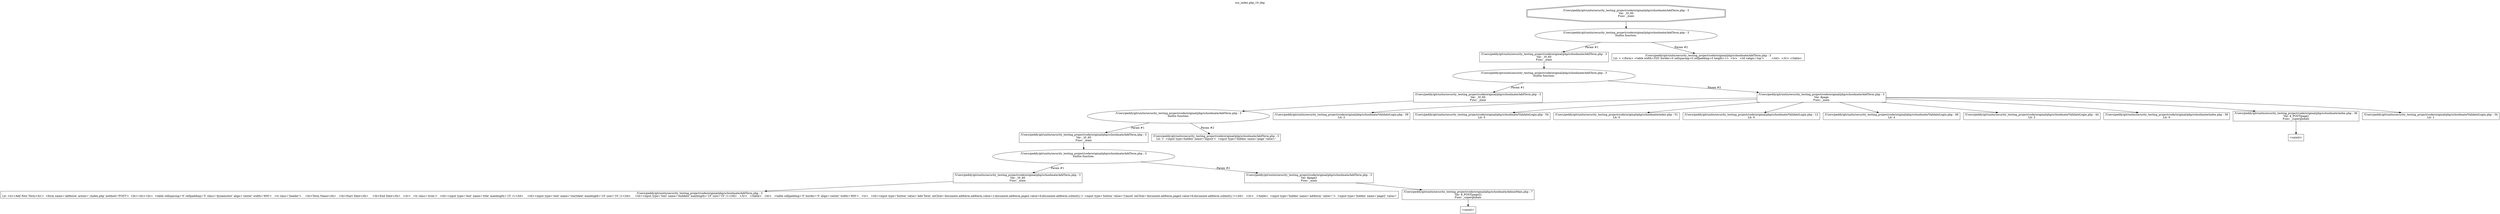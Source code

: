digraph cfg {
  label="xss_index.php_19_dep";
  labelloc=t;
  n1 [shape=doubleoctagon, label="/Users/peddy/git/unitn/security_testing_project/code/original/php/schoolmate/AddTerm.php : 3\nVar: _t0_60\nFunc: _main\n"];
  n2 [shape=ellipse, label="/Users/peddy/git/unitn/security_testing_project/code/original/php/schoolmate/AddTerm.php : 3\nbuiltin function:\n.\n"];
  n3 [shape=box, label="/Users/peddy/git/unitn/security_testing_project/code/original/php/schoolmate/AddTerm.php : 3\nVar: _t0_60\nFunc: _main\n"];
  n4 [shape=ellipse, label="/Users/peddy/git/unitn/security_testing_project/code/original/php/schoolmate/AddTerm.php : 3\nbuiltin function:\n.\n"];
  n5 [shape=box, label="/Users/peddy/git/unitn/security_testing_project/code/original/php/schoolmate/AddTerm.php : 3\nVar: _t0_60\nFunc: _main\n"];
  n6 [shape=ellipse, label="/Users/peddy/git/unitn/security_testing_project/code/original/php/schoolmate/AddTerm.php : 3\nbuiltin function:\n.\n"];
  n7 [shape=box, label="/Users/peddy/git/unitn/security_testing_project/code/original/php/schoolmate/AddTerm.php : 3\nVar: _t0_60\nFunc: _main\n"];
  n8 [shape=ellipse, label="/Users/peddy/git/unitn/security_testing_project/code/original/php/schoolmate/AddTerm.php : 3\nbuiltin function:\n.\n"];
  n9 [shape=box, label="/Users/peddy/git/unitn/security_testing_project/code/original/php/schoolmate/AddTerm.php : 3\nVar: _t0_60\nFunc: _main\n"];
  n10 [shape=box, label="/Users/peddy/git/unitn/security_testing_project/code/original/php/schoolmate/AddTerm.php : 3\nLit: <h1>Add New Term</h1>  <form name='addterm' action='./index.php' method='POST'>  <br><br><br>  <table cellspacing='0' cellpadding='5' class='dynamiclist' align='center' width='600'>   <tr class='header'>	<th>Term Name</th>	<th>Start Date</th>	<th>End Date</th>   </tr>   <tr class='even'>	<td><input type='text' name='title' maxlength='15' /></td>	<td><input type='text' name='startdate' maxlength='10' size='10' /></td>	<td><input type='text' name='enddate' maxlength='10' size='10' /></td>   </tr>   </table>   <br>   <table cellpadding='0' border='0' align='center' width='600'>   <tr>   <td><input type='button' value='Add Term' onClick='document.addterm.addterm.value=1;document.addterm.page2.value=6;document.addterm.submit();'> <input type='button' value='Cancel' onClick='document.addterm.page2.value=6;document.addterm.submit();'></td>   </tr>   </table>  <input type='hidden' name='addterm' value=''>  <input type='hidden' name='page2' value='\n"];
  n11 [shape=box, label="/Users/peddy/git/unitn/security_testing_project/code/original/php/schoolmate/AddTerm.php : 3\nVar: $page2\nFunc: _main\n"];
  n12 [shape=box, label="/Users/peddy/git/unitn/security_testing_project/code/original/php/schoolmate/AdminMain.php : 7\nVar: $_POST[page2]\nFunc: _superglobals\n"];
  n13 [shape=box, label="<uninit>"];
  n14 [shape=box, label="/Users/peddy/git/unitn/security_testing_project/code/original/php/schoolmate/AddTerm.php : 3\nLit: >  <input type=hidden' name='logout'>  <input type='hidden' name='page' value='\n"];
  n15 [shape=box, label="/Users/peddy/git/unitn/security_testing_project/code/original/php/schoolmate/AddTerm.php : 3\nVar: $page\nFunc: _main\n"];
  n16 [shape=box, label="/Users/peddy/git/unitn/security_testing_project/code/original/php/schoolmate/ValidateLogin.php : 39\nLit: 2\n"];
  n17 [shape=box, label="/Users/peddy/git/unitn/security_testing_project/code/original/php/schoolmate/ValidateLogin.php : 54\nLit: 5\n"];
  n18 [shape=box, label="/Users/peddy/git/unitn/security_testing_project/code/original/php/schoolmate/index.php : 51\nLit: 0\n"];
  n19 [shape=box, label="/Users/peddy/git/unitn/security_testing_project/code/original/php/schoolmate/ValidateLogin.php : 12\nLit: 0\n"];
  n20 [shape=box, label="/Users/peddy/git/unitn/security_testing_project/code/original/php/schoolmate/ValidateLogin.php : 49\nLit: 4\n"];
  n21 [shape=box, label="/Users/peddy/git/unitn/security_testing_project/code/original/php/schoolmate/ValidateLogin.php : 44\nLit: 2\n"];
  n22 [shape=box, label="/Users/peddy/git/unitn/security_testing_project/code/original/php/schoolmate/index.php : 39\nLit: 0\n"];
  n23 [shape=box, label="/Users/peddy/git/unitn/security_testing_project/code/original/php/schoolmate/index.php : 36\nVar: $_POST[page]\nFunc: _superglobals\n"];
  n24 [shape=box, label="<uninit>"];
  n25 [shape=box, label="/Users/peddy/git/unitn/security_testing_project/code/original/php/schoolmate/ValidateLogin.php : 34\nLit: 1\n"];
  n26 [shape=box, label="/Users/peddy/git/unitn/security_testing_project/code/original/php/schoolmate/AddTerm.php : 3\nLit: > </form> <table width=520' border=0 cellspacing=0 cellpadding=0 height=1>  <tr>   <td valign='top'>	&nbsp;   </td>  </tr> </table> \n"];
  n1 -> n2;
  n3 -> n4;
  n5 -> n6;
  n7 -> n8;
  n9 -> n10;
  n8 -> n9[label="Param #1"];
  n8 -> n11[label="Param #2"];
  n12 -> n13;
  n11 -> n12;
  n6 -> n7[label="Param #1"];
  n6 -> n14[label="Param #2"];
  n4 -> n5[label="Param #1"];
  n4 -> n15[label="Param #2"];
  n15 -> n16;
  n15 -> n17;
  n15 -> n18;
  n15 -> n19;
  n15 -> n20;
  n15 -> n21;
  n15 -> n22;
  n15 -> n23;
  n15 -> n25;
  n23 -> n24;
  n2 -> n3[label="Param #1"];
  n2 -> n26[label="Param #2"];
}
